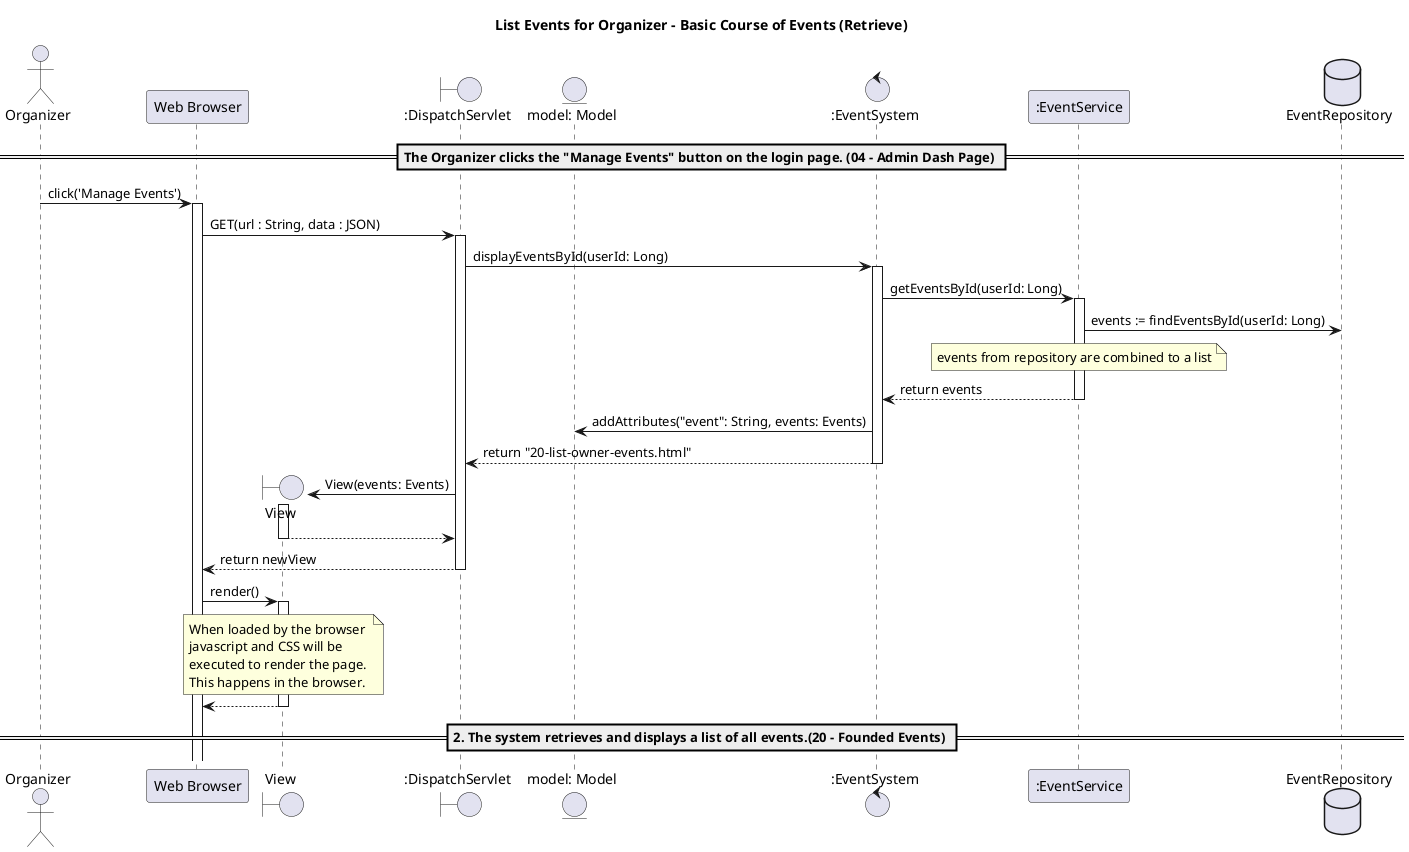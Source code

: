 @startuml

title List Events for Organizer - Basic Course of Events (Retrieve)
actor "Organizer" as u
participant "Web Browser" as w
boundary "View" as v
boundary ":DispatchServlet" as d
entity "model: Model" as m
control ":EventSystem" as ts
participant ":EventService" as tss
database "EventRepository" as db

== The Organizer clicks the "Manage Events" button on the login page. (04 - Admin Dash Page) ==
u -> w : click('Manage Events')
activate w
w -> d : GET(url : String, data : JSON)
activate d
d -> ts : displayEventsById(userId: Long)
activate ts


ts->tss:getEventsById(userId: Long)
activate tss
tss->db: events := findEventsById(userId: Long)
note over tss: events from repository are combined to a list
tss-->ts: return events
deactivate tss

ts->m:addAttributes("event": String, events: Events)

ts-->d:return "20-list-owner-events.html"
deactivate ts

create v
d -> v : View(events: Events)
activate v

v --> d :
deactivate v

d --> w : return newView
deactivate d

w -> v : render()
activate v

note over v : When loaded by the browser \njavascript and CSS will be \nexecuted to render the page.\nThis happens in the browser.

v --> w :
deactivate v

== 2. The system retrieves and displays a list of all events.(20 - Founded Events) ==

@enduml